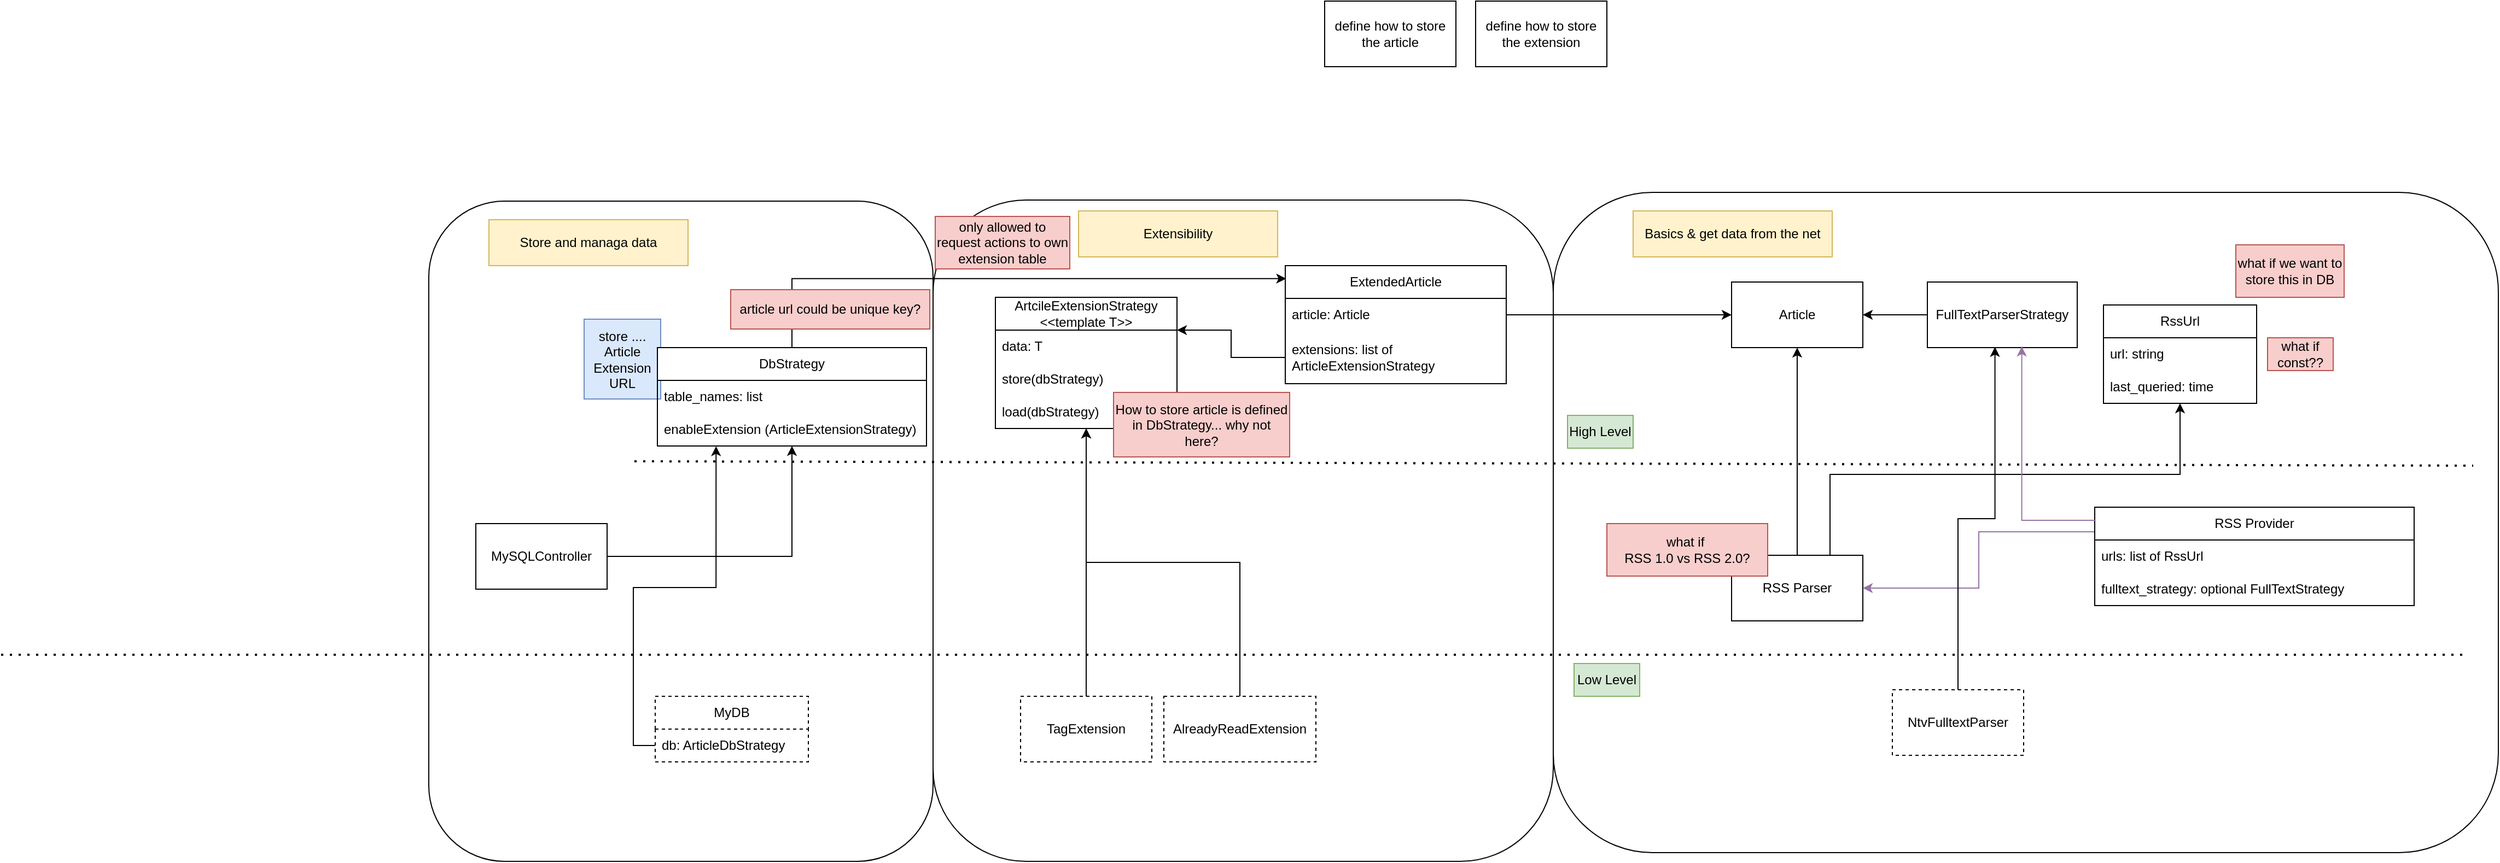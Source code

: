<mxfile version="22.1.3" type="device">
  <diagram name="Page-1" id="BoX5YdQiLs7Y4vpTQvBh">
    <mxGraphModel dx="3806" dy="1543" grid="0" gridSize="10" guides="1" tooltips="1" connect="1" arrows="1" fold="1" page="0" pageScale="1" pageWidth="850" pageHeight="1100" math="0" shadow="0">
      <root>
        <mxCell id="0" />
        <mxCell id="1" parent="0" />
        <mxCell id="nxVx7_dRavxFJ4ZNRyQ2-77" value="" style="rounded=1;whiteSpace=wrap;html=1;fillColor=none;" vertex="1" parent="1">
          <mxGeometry x="-588" y="31" width="567" height="605" as="geometry" />
        </mxCell>
        <mxCell id="nxVx7_dRavxFJ4ZNRyQ2-62" value="" style="rounded=1;whiteSpace=wrap;html=1;fillColor=none;" vertex="1" parent="1">
          <mxGeometry x="-1049" y="32" width="461" height="604" as="geometry" />
        </mxCell>
        <mxCell id="nxVx7_dRavxFJ4ZNRyQ2-51" value="" style="rounded=1;whiteSpace=wrap;html=1;fillColor=none;" vertex="1" parent="1">
          <mxGeometry x="-21" y="24" width="864" height="604" as="geometry" />
        </mxCell>
        <mxCell id="RQOi3DFhsXTVPemu51mQ-3" value="Article" style="rounded=0;whiteSpace=wrap;html=1;" parent="1" vertex="1">
          <mxGeometry x="142" y="106" width="120" height="60" as="geometry" />
        </mxCell>
        <mxCell id="nxVx7_dRavxFJ4ZNRyQ2-33" style="edgeStyle=orthogonalEdgeStyle;rounded=0;orthogonalLoop=1;jettySize=auto;html=1;entryX=0.5;entryY=1;entryDx=0;entryDy=0;" edge="1" parent="1" source="yPHBwmK0Ij449FKn2H1W-2" target="RQOi3DFhsXTVPemu51mQ-3">
          <mxGeometry relative="1" as="geometry" />
        </mxCell>
        <mxCell id="nxVx7_dRavxFJ4ZNRyQ2-34" style="edgeStyle=orthogonalEdgeStyle;rounded=0;orthogonalLoop=1;jettySize=auto;html=1;exitX=0.75;exitY=0;exitDx=0;exitDy=0;" edge="1" parent="1" source="yPHBwmK0Ij449FKn2H1W-2" target="nxVx7_dRavxFJ4ZNRyQ2-17">
          <mxGeometry relative="1" as="geometry">
            <Array as="points">
              <mxPoint x="242" y="282" />
              <mxPoint x="431" y="282" />
            </Array>
          </mxGeometry>
        </mxCell>
        <mxCell id="yPHBwmK0Ij449FKn2H1W-2" value="RSS Parser" style="rounded=0;whiteSpace=wrap;html=1;" parent="1" vertex="1">
          <mxGeometry x="142" y="356" width="120" height="60" as="geometry" />
        </mxCell>
        <mxCell id="nxVx7_dRavxFJ4ZNRyQ2-50" style="edgeStyle=orthogonalEdgeStyle;rounded=0;orthogonalLoop=1;jettySize=auto;html=1;" edge="1" parent="1" source="nxVx7_dRavxFJ4ZNRyQ2-5" target="RQOi3DFhsXTVPemu51mQ-3">
          <mxGeometry relative="1" as="geometry" />
        </mxCell>
        <mxCell id="nxVx7_dRavxFJ4ZNRyQ2-5" value="FullTextParserStrategy" style="rounded=0;whiteSpace=wrap;html=1;" vertex="1" parent="1">
          <mxGeometry x="321" y="106" width="137" height="60" as="geometry" />
        </mxCell>
        <mxCell id="nxVx7_dRavxFJ4ZNRyQ2-146" style="edgeStyle=orthogonalEdgeStyle;rounded=0;orthogonalLoop=1;jettySize=auto;html=1;entryX=1;entryY=0.5;entryDx=0;entryDy=0;exitX=0;exitY=0.25;exitDx=0;exitDy=0;fillColor=#e1d5e7;strokeColor=#9673a6;" edge="1" parent="1" source="nxVx7_dRavxFJ4ZNRyQ2-8" target="yPHBwmK0Ij449FKn2H1W-2">
          <mxGeometry relative="1" as="geometry" />
        </mxCell>
        <mxCell id="nxVx7_dRavxFJ4ZNRyQ2-8" value="RSS Provider" style="swimlane;fontStyle=0;childLayout=stackLayout;horizontal=1;startSize=30;horizontalStack=0;resizeParent=1;resizeParentMax=0;resizeLast=0;collapsible=1;marginBottom=0;whiteSpace=wrap;html=1;" vertex="1" parent="1">
          <mxGeometry x="474" y="312" width="292" height="90" as="geometry" />
        </mxCell>
        <mxCell id="nxVx7_dRavxFJ4ZNRyQ2-11" value="urls: list of RssUrl" style="text;strokeColor=none;fillColor=none;align=left;verticalAlign=middle;spacingLeft=4;spacingRight=4;overflow=hidden;points=[[0,0.5],[1,0.5]];portConstraint=eastwest;rotatable=0;whiteSpace=wrap;html=1;" vertex="1" parent="nxVx7_dRavxFJ4ZNRyQ2-8">
          <mxGeometry y="30" width="292" height="30" as="geometry" />
        </mxCell>
        <mxCell id="nxVx7_dRavxFJ4ZNRyQ2-48" value="fulltext_strategy: optional FullTextStrategy" style="text;strokeColor=none;fillColor=none;align=left;verticalAlign=middle;spacingLeft=4;spacingRight=4;overflow=hidden;points=[[0,0.5],[1,0.5]];portConstraint=eastwest;rotatable=0;whiteSpace=wrap;html=1;" vertex="1" parent="nxVx7_dRavxFJ4ZNRyQ2-8">
          <mxGeometry y="60" width="292" height="30" as="geometry" />
        </mxCell>
        <mxCell id="nxVx7_dRavxFJ4ZNRyQ2-17" value="RssUrl" style="swimlane;fontStyle=0;childLayout=stackLayout;horizontal=1;startSize=30;horizontalStack=0;resizeParent=1;resizeParentMax=0;resizeLast=0;collapsible=1;marginBottom=0;whiteSpace=wrap;html=1;" vertex="1" parent="1">
          <mxGeometry x="482" y="127" width="140" height="90" as="geometry" />
        </mxCell>
        <mxCell id="nxVx7_dRavxFJ4ZNRyQ2-18" value="url: string" style="text;strokeColor=none;fillColor=none;align=left;verticalAlign=middle;spacingLeft=4;spacingRight=4;overflow=hidden;points=[[0,0.5],[1,0.5]];portConstraint=eastwest;rotatable=0;whiteSpace=wrap;html=1;" vertex="1" parent="nxVx7_dRavxFJ4ZNRyQ2-17">
          <mxGeometry y="30" width="140" height="30" as="geometry" />
        </mxCell>
        <mxCell id="nxVx7_dRavxFJ4ZNRyQ2-19" value="last_queried: time" style="text;strokeColor=none;fillColor=none;align=left;verticalAlign=middle;spacingLeft=4;spacingRight=4;overflow=hidden;points=[[0,0.5],[1,0.5]];portConstraint=eastwest;rotatable=0;whiteSpace=wrap;html=1;" vertex="1" parent="nxVx7_dRavxFJ4ZNRyQ2-17">
          <mxGeometry y="60" width="140" height="30" as="geometry" />
        </mxCell>
        <mxCell id="nxVx7_dRavxFJ4ZNRyQ2-21" value="what if const??" style="text;html=1;strokeColor=#b85450;fillColor=#f8cecc;align=center;verticalAlign=middle;whiteSpace=wrap;rounded=0;" vertex="1" parent="1">
          <mxGeometry x="632" y="157" width="60" height="30" as="geometry" />
        </mxCell>
        <mxCell id="nxVx7_dRavxFJ4ZNRyQ2-27" value="" style="endArrow=none;dashed=1;html=1;dashPattern=1 3;strokeWidth=2;rounded=0;" edge="1" parent="1">
          <mxGeometry width="50" height="50" relative="1" as="geometry">
            <mxPoint x="-861" y="270" as="sourcePoint" />
            <mxPoint x="820" y="274" as="targetPoint" />
          </mxGeometry>
        </mxCell>
        <mxCell id="nxVx7_dRavxFJ4ZNRyQ2-28" value="" style="endArrow=none;dashed=1;html=1;dashPattern=1 3;strokeWidth=2;rounded=0;" edge="1" parent="1">
          <mxGeometry width="50" height="50" relative="1" as="geometry">
            <mxPoint x="-1440" y="447" as="sourcePoint" />
            <mxPoint x="815" y="447" as="targetPoint" />
          </mxGeometry>
        </mxCell>
        <mxCell id="nxVx7_dRavxFJ4ZNRyQ2-29" value="Low Level" style="text;html=1;strokeColor=#82b366;fillColor=#d5e8d4;align=center;verticalAlign=middle;whiteSpace=wrap;rounded=0;" vertex="1" parent="1">
          <mxGeometry x="-2" y="455" width="60" height="30" as="geometry" />
        </mxCell>
        <mxCell id="nxVx7_dRavxFJ4ZNRyQ2-31" value="High Level" style="text;html=1;strokeColor=#82b366;fillColor=#d5e8d4;align=center;verticalAlign=middle;whiteSpace=wrap;rounded=0;" vertex="1" parent="1">
          <mxGeometry x="-8" y="228" width="60" height="30" as="geometry" />
        </mxCell>
        <mxCell id="nxVx7_dRavxFJ4ZNRyQ2-44" value="NtvFulltextParser" style="rounded=0;whiteSpace=wrap;html=1;dashed=1;" vertex="1" parent="1">
          <mxGeometry x="289" y="479" width="120" height="60" as="geometry" />
        </mxCell>
        <mxCell id="nxVx7_dRavxFJ4ZNRyQ2-47" style="edgeStyle=orthogonalEdgeStyle;rounded=0;orthogonalLoop=1;jettySize=auto;html=1;entryX=0.451;entryY=0.99;entryDx=0;entryDy=0;entryPerimeter=0;" edge="1" parent="1" source="nxVx7_dRavxFJ4ZNRyQ2-44" target="nxVx7_dRavxFJ4ZNRyQ2-5">
          <mxGeometry relative="1" as="geometry" />
        </mxCell>
        <mxCell id="nxVx7_dRavxFJ4ZNRyQ2-52" value="Basics &amp;amp; get data from the net" style="text;html=1;strokeColor=#d6b656;fillColor=#fff2cc;align=center;verticalAlign=middle;whiteSpace=wrap;rounded=0;" vertex="1" parent="1">
          <mxGeometry x="52" y="41" width="182" height="42" as="geometry" />
        </mxCell>
        <mxCell id="nxVx7_dRavxFJ4ZNRyQ2-53" value="&lt;div&gt;what if&amp;nbsp;&lt;/div&gt;&lt;div&gt;RSS 1.0 vs RSS 2.0?&lt;/div&gt;" style="text;html=1;strokeColor=#b85450;fillColor=#f8cecc;align=center;verticalAlign=middle;whiteSpace=wrap;rounded=0;" vertex="1" parent="1">
          <mxGeometry x="28" y="327" width="147" height="48" as="geometry" />
        </mxCell>
        <mxCell id="nxVx7_dRavxFJ4ZNRyQ2-143" style="edgeStyle=orthogonalEdgeStyle;rounded=0;orthogonalLoop=1;jettySize=auto;html=1;" edge="1" parent="1" source="nxVx7_dRavxFJ4ZNRyQ2-57" target="nxVx7_dRavxFJ4ZNRyQ2-138">
          <mxGeometry relative="1" as="geometry" />
        </mxCell>
        <mxCell id="nxVx7_dRavxFJ4ZNRyQ2-57" value="MySQLController" style="rounded=0;whiteSpace=wrap;html=1;" vertex="1" parent="1">
          <mxGeometry x="-1006" y="327" width="120" height="60" as="geometry" />
        </mxCell>
        <mxCell id="nxVx7_dRavxFJ4ZNRyQ2-60" value="Store and managa data" style="text;html=1;strokeColor=#d6b656;fillColor=#fff2cc;align=center;verticalAlign=middle;whiteSpace=wrap;rounded=0;" vertex="1" parent="1">
          <mxGeometry x="-994" y="49" width="182" height="42" as="geometry" />
        </mxCell>
        <mxCell id="nxVx7_dRavxFJ4ZNRyQ2-70" value="ArtcileExtensionStrategy&lt;br&gt;&amp;lt;&amp;lt;template T&amp;gt;&amp;gt;" style="swimlane;fontStyle=0;childLayout=stackLayout;horizontal=1;startSize=30;horizontalStack=0;resizeParent=1;resizeParentMax=0;resizeLast=0;collapsible=1;marginBottom=0;whiteSpace=wrap;html=1;" vertex="1" parent="1">
          <mxGeometry x="-531" y="120" width="166" height="120" as="geometry" />
        </mxCell>
        <mxCell id="nxVx7_dRavxFJ4ZNRyQ2-118" value="data: T" style="text;strokeColor=none;fillColor=none;align=left;verticalAlign=middle;spacingLeft=4;spacingRight=4;overflow=hidden;points=[[0,0.5],[1,0.5]];portConstraint=eastwest;rotatable=0;whiteSpace=wrap;html=1;" vertex="1" parent="nxVx7_dRavxFJ4ZNRyQ2-70">
          <mxGeometry y="30" width="166" height="30" as="geometry" />
        </mxCell>
        <mxCell id="nxVx7_dRavxFJ4ZNRyQ2-120" value="store(dbStrategy)" style="text;strokeColor=none;fillColor=none;align=left;verticalAlign=middle;spacingLeft=4;spacingRight=4;overflow=hidden;points=[[0,0.5],[1,0.5]];portConstraint=eastwest;rotatable=0;whiteSpace=wrap;html=1;" vertex="1" parent="nxVx7_dRavxFJ4ZNRyQ2-70">
          <mxGeometry y="60" width="166" height="30" as="geometry" />
        </mxCell>
        <mxCell id="nxVx7_dRavxFJ4ZNRyQ2-121" value="load(dbStrategy)" style="text;strokeColor=none;fillColor=none;align=left;verticalAlign=middle;spacingLeft=4;spacingRight=4;overflow=hidden;points=[[0,0.5],[1,0.5]];portConstraint=eastwest;rotatable=0;whiteSpace=wrap;html=1;" vertex="1" parent="nxVx7_dRavxFJ4ZNRyQ2-70">
          <mxGeometry y="90" width="166" height="30" as="geometry" />
        </mxCell>
        <mxCell id="nxVx7_dRavxFJ4ZNRyQ2-76" style="edgeStyle=orthogonalEdgeStyle;rounded=0;orthogonalLoop=1;jettySize=auto;html=1;" edge="1" parent="1" source="nxVx7_dRavxFJ4ZNRyQ2-75" target="nxVx7_dRavxFJ4ZNRyQ2-70">
          <mxGeometry relative="1" as="geometry" />
        </mxCell>
        <mxCell id="nxVx7_dRavxFJ4ZNRyQ2-75" value="TagExtension" style="rounded=0;whiteSpace=wrap;html=1;dashed=1;" vertex="1" parent="1">
          <mxGeometry x="-508" y="485" width="120" height="60" as="geometry" />
        </mxCell>
        <mxCell id="nxVx7_dRavxFJ4ZNRyQ2-78" value="Extensibility" style="text;html=1;strokeColor=#d6b656;fillColor=#fff2cc;align=center;verticalAlign=middle;whiteSpace=wrap;rounded=0;" vertex="1" parent="1">
          <mxGeometry x="-455" y="41" width="182" height="42" as="geometry" />
        </mxCell>
        <mxCell id="nxVx7_dRavxFJ4ZNRyQ2-83" value="MyDB" style="swimlane;fontStyle=0;childLayout=stackLayout;horizontal=1;startSize=30;horizontalStack=0;resizeParent=1;resizeParentMax=0;resizeLast=0;collapsible=1;marginBottom=0;whiteSpace=wrap;html=1;dashed=1;" vertex="1" parent="1">
          <mxGeometry x="-842" y="485" width="140" height="60" as="geometry" />
        </mxCell>
        <mxCell id="nxVx7_dRavxFJ4ZNRyQ2-84" value="db: ArticleDbStrategy" style="text;strokeColor=none;fillColor=none;align=left;verticalAlign=middle;spacingLeft=4;spacingRight=4;overflow=hidden;points=[[0,0.5],[1,0.5]];portConstraint=eastwest;rotatable=0;whiteSpace=wrap;html=1;" vertex="1" parent="nxVx7_dRavxFJ4ZNRyQ2-83">
          <mxGeometry y="30" width="140" height="30" as="geometry" />
        </mxCell>
        <mxCell id="nxVx7_dRavxFJ4ZNRyQ2-89" style="edgeStyle=orthogonalEdgeStyle;rounded=0;orthogonalLoop=1;jettySize=auto;html=1;exitX=0.003;exitY=0.133;exitDx=0;exitDy=0;entryX=0.63;entryY=0.983;entryDx=0;entryDy=0;entryPerimeter=0;fillColor=#e1d5e7;strokeColor=#9673a6;exitPerimeter=0;" edge="1" parent="1" source="nxVx7_dRavxFJ4ZNRyQ2-8" target="nxVx7_dRavxFJ4ZNRyQ2-5">
          <mxGeometry relative="1" as="geometry" />
        </mxCell>
        <mxCell id="nxVx7_dRavxFJ4ZNRyQ2-92" value="define how to store the article" style="rounded=0;whiteSpace=wrap;html=1;" vertex="1" parent="1">
          <mxGeometry x="-230" y="-151" width="120" height="60" as="geometry" />
        </mxCell>
        <mxCell id="nxVx7_dRavxFJ4ZNRyQ2-93" value="define how to store the extension" style="rounded=0;whiteSpace=wrap;html=1;" vertex="1" parent="1">
          <mxGeometry x="-92" y="-151" width="120" height="60" as="geometry" />
        </mxCell>
        <mxCell id="nxVx7_dRavxFJ4ZNRyQ2-106" value="ExtendedArticle" style="swimlane;fontStyle=0;childLayout=stackLayout;horizontal=1;startSize=30;horizontalStack=0;resizeParent=1;resizeParentMax=0;resizeLast=0;collapsible=1;marginBottom=0;whiteSpace=wrap;html=1;" vertex="1" parent="1">
          <mxGeometry x="-266" y="91" width="202" height="108" as="geometry" />
        </mxCell>
        <mxCell id="nxVx7_dRavxFJ4ZNRyQ2-107" value="article: Article" style="text;strokeColor=none;fillColor=none;align=left;verticalAlign=middle;spacingLeft=4;spacingRight=4;overflow=hidden;points=[[0,0.5],[1,0.5]];portConstraint=eastwest;rotatable=0;whiteSpace=wrap;html=1;" vertex="1" parent="nxVx7_dRavxFJ4ZNRyQ2-106">
          <mxGeometry y="30" width="202" height="30" as="geometry" />
        </mxCell>
        <mxCell id="nxVx7_dRavxFJ4ZNRyQ2-108" value="extensions: list of ArticleExtensionStrategy" style="text;strokeColor=none;fillColor=none;align=left;verticalAlign=middle;spacingLeft=4;spacingRight=4;overflow=hidden;points=[[0,0.5],[1,0.5]];portConstraint=eastwest;rotatable=0;whiteSpace=wrap;html=1;" vertex="1" parent="nxVx7_dRavxFJ4ZNRyQ2-106">
          <mxGeometry y="60" width="202" height="48" as="geometry" />
        </mxCell>
        <mxCell id="nxVx7_dRavxFJ4ZNRyQ2-116" style="edgeStyle=orthogonalEdgeStyle;rounded=0;orthogonalLoop=1;jettySize=auto;html=1;exitX=1;exitY=0.5;exitDx=0;exitDy=0;entryX=0;entryY=0.5;entryDx=0;entryDy=0;" edge="1" parent="1" source="nxVx7_dRavxFJ4ZNRyQ2-107" target="RQOi3DFhsXTVPemu51mQ-3">
          <mxGeometry relative="1" as="geometry" />
        </mxCell>
        <mxCell id="nxVx7_dRavxFJ4ZNRyQ2-117" style="edgeStyle=orthogonalEdgeStyle;rounded=0;orthogonalLoop=1;jettySize=auto;html=1;exitX=0;exitY=0.5;exitDx=0;exitDy=0;entryX=1;entryY=0.25;entryDx=0;entryDy=0;" edge="1" parent="1" source="nxVx7_dRavxFJ4ZNRyQ2-108" target="nxVx7_dRavxFJ4ZNRyQ2-70">
          <mxGeometry relative="1" as="geometry" />
        </mxCell>
        <mxCell id="nxVx7_dRavxFJ4ZNRyQ2-123" value="How to store article is defined in DbStrategy... why not here?" style="text;html=1;strokeColor=#b85450;fillColor=#f8cecc;align=center;verticalAlign=middle;whiteSpace=wrap;rounded=0;" vertex="1" parent="1">
          <mxGeometry x="-423" y="207" width="161" height="59" as="geometry" />
        </mxCell>
        <mxCell id="nxVx7_dRavxFJ4ZNRyQ2-124" value="store .... &lt;br&gt;Article&lt;br&gt;Extension&lt;br&gt;URL" style="text;html=1;strokeColor=#6c8ebf;fillColor=#dae8fc;align=center;verticalAlign=middle;whiteSpace=wrap;rounded=0;" vertex="1" parent="1">
          <mxGeometry x="-907" y="140" width="70" height="73" as="geometry" />
        </mxCell>
        <mxCell id="nxVx7_dRavxFJ4ZNRyQ2-125" value="what if we want to store this in DB" style="text;html=1;strokeColor=#b85450;fillColor=#f8cecc;align=center;verticalAlign=middle;whiteSpace=wrap;rounded=0;" vertex="1" parent="1">
          <mxGeometry x="603" y="72" width="99" height="48" as="geometry" />
        </mxCell>
        <mxCell id="nxVx7_dRavxFJ4ZNRyQ2-127" style="edgeStyle=orthogonalEdgeStyle;rounded=0;orthogonalLoop=1;jettySize=auto;html=1;" edge="1" parent="1" source="nxVx7_dRavxFJ4ZNRyQ2-126" target="nxVx7_dRavxFJ4ZNRyQ2-70">
          <mxGeometry relative="1" as="geometry" />
        </mxCell>
        <mxCell id="nxVx7_dRavxFJ4ZNRyQ2-126" value="AlreadyReadExtension" style="rounded=0;whiteSpace=wrap;html=1;dashed=1;" vertex="1" parent="1">
          <mxGeometry x="-377" y="485" width="139" height="60" as="geometry" />
        </mxCell>
        <mxCell id="nxVx7_dRavxFJ4ZNRyQ2-136" value="only allowed to request actions to own extension table" style="text;html=1;strokeColor=#b85450;fillColor=#f8cecc;align=center;verticalAlign=middle;whiteSpace=wrap;rounded=0;" vertex="1" parent="1">
          <mxGeometry x="-586" y="46" width="123" height="48" as="geometry" />
        </mxCell>
        <mxCell id="nxVx7_dRavxFJ4ZNRyQ2-138" value="DbStrategy" style="swimlane;fontStyle=0;childLayout=stackLayout;horizontal=1;startSize=30;horizontalStack=0;resizeParent=1;resizeParentMax=0;resizeLast=0;collapsible=1;marginBottom=0;whiteSpace=wrap;html=1;" vertex="1" parent="1">
          <mxGeometry x="-840" y="166" width="246" height="90" as="geometry" />
        </mxCell>
        <mxCell id="nxVx7_dRavxFJ4ZNRyQ2-145" value="table_names: list" style="text;strokeColor=none;fillColor=none;align=left;verticalAlign=middle;spacingLeft=4;spacingRight=4;overflow=hidden;points=[[0,0.5],[1,0.5]];portConstraint=eastwest;rotatable=0;whiteSpace=wrap;html=1;" vertex="1" parent="nxVx7_dRavxFJ4ZNRyQ2-138">
          <mxGeometry y="30" width="246" height="30" as="geometry" />
        </mxCell>
        <mxCell id="nxVx7_dRavxFJ4ZNRyQ2-139" value="enableExtension (ArticleExtensionStrategy)" style="text;strokeColor=none;fillColor=none;align=left;verticalAlign=middle;spacingLeft=4;spacingRight=4;overflow=hidden;points=[[0,0.5],[1,0.5]];portConstraint=eastwest;rotatable=0;whiteSpace=wrap;html=1;" vertex="1" parent="nxVx7_dRavxFJ4ZNRyQ2-138">
          <mxGeometry y="60" width="246" height="30" as="geometry" />
        </mxCell>
        <mxCell id="nxVx7_dRavxFJ4ZNRyQ2-142" style="edgeStyle=orthogonalEdgeStyle;rounded=0;orthogonalLoop=1;jettySize=auto;html=1;exitX=0.5;exitY=0;exitDx=0;exitDy=0;entryX=0.004;entryY=0.11;entryDx=0;entryDy=0;entryPerimeter=0;" edge="1" parent="1" source="nxVx7_dRavxFJ4ZNRyQ2-138" target="nxVx7_dRavxFJ4ZNRyQ2-106">
          <mxGeometry relative="1" as="geometry" />
        </mxCell>
        <mxCell id="nxVx7_dRavxFJ4ZNRyQ2-135" value="article url could be unique key?" style="text;html=1;strokeColor=#b85450;fillColor=#f8cecc;align=center;verticalAlign=middle;whiteSpace=wrap;rounded=0;" vertex="1" parent="1">
          <mxGeometry x="-773" y="113" width="182" height="36" as="geometry" />
        </mxCell>
        <mxCell id="nxVx7_dRavxFJ4ZNRyQ2-144" style="edgeStyle=orthogonalEdgeStyle;rounded=0;orthogonalLoop=1;jettySize=auto;html=1;exitX=0;exitY=0.5;exitDx=0;exitDy=0;entryX=0.218;entryY=1.007;entryDx=0;entryDy=0;entryPerimeter=0;" edge="1" parent="1" source="nxVx7_dRavxFJ4ZNRyQ2-84" target="nxVx7_dRavxFJ4ZNRyQ2-139">
          <mxGeometry relative="1" as="geometry" />
        </mxCell>
      </root>
    </mxGraphModel>
  </diagram>
</mxfile>
